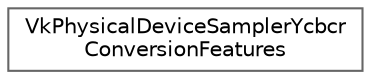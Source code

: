 digraph "类继承关系图"
{
 // LATEX_PDF_SIZE
  bgcolor="transparent";
  edge [fontname=Helvetica,fontsize=10,labelfontname=Helvetica,labelfontsize=10];
  node [fontname=Helvetica,fontsize=10,shape=box,height=0.2,width=0.4];
  rankdir="LR";
  Node0 [id="Node000000",label="VkPhysicalDeviceSamplerYcbcr\lConversionFeatures",height=0.2,width=0.4,color="grey40", fillcolor="white", style="filled",URL="$struct_vk_physical_device_sampler_ycbcr_conversion_features.html",tooltip=" "];
}
